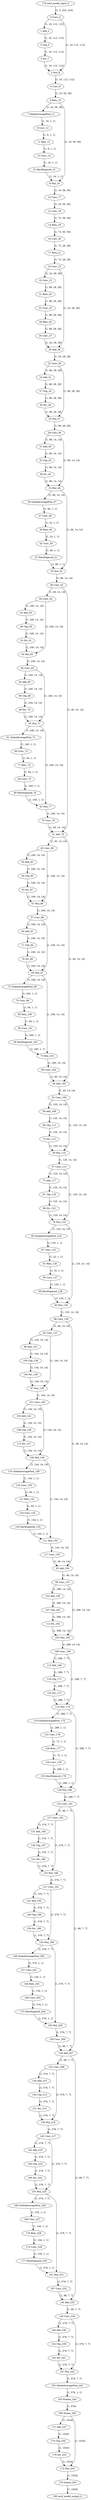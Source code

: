 strict digraph  {
"0 Conv_0" [id=0, type=Conv];
"1 Add_2" [id=1, type=Add];
"2 Mul_8" [id=2, type=Mul];
"3 Clip_5" [id=3, type=Clip];
"4 Conv_9" [id=4, type=Conv];
"5 Div_7" [id=5, type=Div];
"6 Relu_10" [id=6, type=Relu];
"7 GlobalAveragePool_11" [id=7, type=GlobalAveragePool];
"8 Mul_16" [id=8, type=Mul];
"9 Conv_12" [id=9, type=Conv];
"10 Conv_17" [id=10, type=Conv];
"11 Relu_13" [id=11, type=Relu];
"12 Conv_18" [id=12, type=Conv];
"13 Conv_14" [id=13, type=Conv];
"14 Relu_19" [id=14, type=Relu];
"15 HardSigmoid_15" [id=15, type=HardSigmoid];
"16 Conv_20" [id=16, type=Conv];
"17 Relu_21" [id=17, type=Relu];
"18 Conv_22" [id=18, type=Conv];
"19 Conv_23" [id=19, type=Conv];
"20 Add_28" [id=20, type=Add];
"21 Relu_24" [id=21, type=Relu];
"22 Conv_29" [id=22, type=Conv];
"23 Conv_25" [id=23, type=Conv];
"24 Add_31" [id=24, type=Add];
"25 Mul_37" [id=25, type=Mul];
"26 Relu_26" [id=26, type=Relu];
"27 Clip_34" [id=27, type=Clip];
"28 Conv_38" [id=28, type=Conv];
"29 Conv_27" [id=29, type=Conv];
"30 Div_36" [id=30, type=Div];
"31 Add_40" [id=31, type=Add];
"32 Mul_46" [id=32, type=Mul];
"33 Clip_43" [id=33, type=Clip];
"34 GlobalAveragePool_47" [id=34, type=GlobalAveragePool];
"35 Mul_52" [id=35, type=Mul];
"36 Div_45" [id=36, type=Div];
"37 Conv_48" [id=37, type=Conv];
"38 Conv_53" [id=38, type=Conv];
"39 Relu_49" [id=39, type=Relu];
"40 Conv_54" [id=40, type=Conv];
"41 Add_79" [id=41, type=Add];
"42 Conv_50" [id=42, type=Conv];
"43 Add_56" [id=43, type=Add];
"44 Mul_62" [id=44, type=Mul];
"45 Conv_80" [id=45, type=Conv];
"46 Add_105" [id=46, type=Add];
"47 HardSigmoid_51" [id=47, type=HardSigmoid];
"48 Clip_59" [id=48, type=Clip];
"49 Conv_63" [id=49, type=Conv];
"50 Add_82" [id=50, type=Add];
"51 Mul_88" [id=51, type=Mul];
"52 Conv_106" [id=52, type=Conv];
"53 Div_61" [id=53, type=Div];
"54 Add_65" [id=54, type=Add];
"55 Mul_71" [id=55, type=Mul];
"56 Clip_85" [id=56, type=Clip];
"57 Conv_89" [id=57, type=Conv];
"58 Add_108" [id=58, type=Add];
"59 Mul_114" [id=59, type=Mul];
"60 Clip_68" [id=60, type=Clip];
"61 GlobalAveragePool_72" [id=61, type=GlobalAveragePool];
"62 Mul_77" [id=62, type=Mul];
"63 Div_87" [id=63, type=Div];
"64 Add_91" [id=64, type=Add];
"65 Mul_97" [id=65, type=Mul];
"66 Clip_111" [id=66, type=Clip];
"67 Conv_115" [id=67, type=Conv];
"68 Div_70" [id=68, type=Div];
"69 Conv_73" [id=69, type=Conv];
"70 Conv_78" [id=70, type=Conv];
"71 Clip_94" [id=71, type=Clip];
"72 GlobalAveragePool_98" [id=72, type=GlobalAveragePool];
"73 Mul_103" [id=73, type=Mul];
"74 Div_113" [id=74, type=Div];
"75 Add_117" [id=75, type=Add];
"76 Mul_123" [id=76, type=Mul];
"77 Relu_74" [id=77, type=Relu];
"78 Div_96" [id=78, type=Div];
"79 Conv_99" [id=79, type=Conv];
"80 Conv_104" [id=80, type=Conv];
"81 Clip_120" [id=81, type=Clip];
"82 GlobalAveragePool_124" [id=82, type=GlobalAveragePool];
"83 Mul_129" [id=83, type=Mul];
"84 Conv_75" [id=84, type=Conv];
"85 Relu_100" [id=85, type=Relu];
"86 Div_122" [id=86, type=Div];
"87 Conv_125" [id=87, type=Conv];
"88 Conv_130" [id=88, type=Conv];
"89 HardSigmoid_76" [id=89, type=HardSigmoid];
"90 Conv_101" [id=90, type=Conv];
"91 Relu_126" [id=91, type=Relu];
"92 Conv_131" [id=92, type=Conv];
"93 Add_156" [id=93, type=Add];
"94 HardSigmoid_102" [id=94, type=HardSigmoid];
"95 Conv_127" [id=95, type=Conv];
"96 Add_133" [id=96, type=Add];
"97 Mul_139" [id=97, type=Mul];
"98 Conv_157" [id=98, type=Conv];
"99 HardSigmoid_128" [id=99, type=HardSigmoid];
"100 Clip_136" [id=100, type=Clip];
"101 Conv_140" [id=101, type=Conv];
"102 Add_159" [id=102, type=Add];
"103 Mul_165" [id=103, type=Mul];
"104 Div_138" [id=104, type=Div];
"105 Add_142" [id=105, type=Add];
"106 Mul_148" [id=106, type=Mul];
"107 Clip_162" [id=107, type=Clip];
"108 Conv_166" [id=108, type=Conv];
"109 Clip_145" [id=109, type=Clip];
"110 GlobalAveragePool_149" [id=110, type=GlobalAveragePool];
"111 Mul_154" [id=111, type=Mul];
"112 Div_164" [id=112, type=Div];
"113 Add_168" [id=113, type=Add];
"114 Mul_174" [id=114, type=Mul];
"115 Div_147" [id=115, type=Div];
"116 Conv_150" [id=116, type=Conv];
"117 Conv_155" [id=117, type=Conv];
"118 Clip_171" [id=118, type=Clip];
"119 GlobalAveragePool_175" [id=119, type=GlobalAveragePool];
"120 Mul_180" [id=120, type=Mul];
"121 Relu_151" [id=121, type=Relu];
"122 Div_173" [id=122, type=Div];
"123 Conv_176" [id=123, type=Conv];
"124 Conv_181" [id=124, type=Conv];
"125 Conv_152" [id=125, type=Conv];
"126 Relu_177" [id=126, type=Relu];
"127 Conv_182" [id=127, type=Conv];
"128 Add_207" [id=128, type=Add];
"129 HardSigmoid_153" [id=129, type=HardSigmoid];
"130 Conv_178" [id=130, type=Conv];
"131 Add_184" [id=131, type=Add];
"132 Mul_190" [id=132, type=Mul];
"133 Conv_208" [id=133, type=Conv];
"134 Add_233" [id=134, type=Add];
"135 HardSigmoid_179" [id=135, type=HardSigmoid];
"136 Clip_187" [id=136, type=Clip];
"137 Conv_191" [id=137, type=Conv];
"138 Add_210" [id=138, type=Add];
"139 Mul_216" [id=139, type=Mul];
"140 Conv_234" [id=140, type=Conv];
"141 Div_189" [id=141, type=Div];
"142 Add_193" [id=142, type=Add];
"143 Mul_199" [id=143, type=Mul];
"144 Clip_213" [id=144, type=Clip];
"145 Conv_217" [id=145, type=Conv];
"146 Add_236" [id=146, type=Add];
"147 Mul_242" [id=147, type=Mul];
"148 Clip_196" [id=148, type=Clip];
"149 GlobalAveragePool_200" [id=149, type=GlobalAveragePool];
"150 Mul_205" [id=150, type=Mul];
"151 Div_215" [id=151, type=Div];
"152 Add_219" [id=152, type=Add];
"153 Mul_225" [id=153, type=Mul];
"154 Clip_239" [id=154, type=Clip];
"155 GlobalAveragePool_243" [id=155, type=GlobalAveragePool];
"156 Div_198" [id=156, type=Div];
"157 Conv_201" [id=157, type=Conv];
"158 Conv_206" [id=158, type=Conv];
"159 Clip_222" [id=159, type=Clip];
"160 GlobalAveragePool_226" [id=160, type=GlobalAveragePool];
"161 Mul_231" [id=161, type=Mul];
"162 Div_241" [id=162, type=Div];
"163 Flatten_244" [id=163, type=Flatten];
"164 Relu_202" [id=164, type=Relu];
"165 Div_224" [id=165, type=Div];
"166 Conv_227" [id=166, type=Conv];
"167 Conv_232" [id=167, type=Conv];
"168 Gemm_245" [id=168, type=Gemm];
"169 Conv_203" [id=169, type=Conv];
"170 Relu_228" [id=170, type=Relu];
"171 Add_247" [id=171, type=Add];
"172 Mul_253" [id=172, type=Mul];
"173 HardSigmoid_204" [id=173, type=HardSigmoid];
"174 Conv_229" [id=174, type=Conv];
"175 Clip_250" [id=175, type=Clip];
"176 Gemm_254" [id=176, type=Gemm];
"177 HardSigmoid_230" [id=177, type=HardSigmoid];
"178 Div_252" [id=178, type=Div];
"179 nncf_model_input_0" [id=179, type=nncf_model_input];
"180 nncf_model_output_0" [id=180, type=nncf_model_output];
"0 Conv_0" -> "1 Add_2"  [label="[1, 16, 112, 112]", style=solid];
"0 Conv_0" -> "2 Mul_8"  [label="[1, 16, 112, 112]", style=solid];
"1 Add_2" -> "3 Clip_5"  [label="[1, 16, 112, 112]", style=solid];
"2 Mul_8" -> "4 Conv_9"  [label="[1, 16, 112, 112]", style=solid];
"3 Clip_5" -> "5 Div_7"  [label="[1, 16, 112, 112]", style=solid];
"4 Conv_9" -> "6 Relu_10"  [label="[1, 16, 56, 56]", style=solid];
"5 Div_7" -> "2 Mul_8"  [label="[1, 16, 112, 112]", style=solid];
"6 Relu_10" -> "7 GlobalAveragePool_11"  [label="[1, 16, 56, 56]", style=solid];
"6 Relu_10" -> "8 Mul_16"  [label="[1, 16, 56, 56]", style=solid];
"7 GlobalAveragePool_11" -> "9 Conv_12"  [label="[1, 16, 1, 1]", style=solid];
"8 Mul_16" -> "10 Conv_17"  [label="[1, 16, 56, 56]", style=solid];
"9 Conv_12" -> "11 Relu_13"  [label="[1, 8, 1, 1]", style=solid];
"10 Conv_17" -> "12 Conv_18"  [label="[1, 16, 56, 56]", style=solid];
"11 Relu_13" -> "13 Conv_14"  [label="[1, 8, 1, 1]", style=solid];
"12 Conv_18" -> "14 Relu_19"  [label="[1, 72, 56, 56]", style=solid];
"13 Conv_14" -> "15 HardSigmoid_15"  [label="[1, 16, 1, 1]", style=solid];
"14 Relu_19" -> "16 Conv_20"  [label="[1, 72, 56, 56]", style=solid];
"15 HardSigmoid_15" -> "8 Mul_16"  [label="[1, 16, 1, 1]", style=solid];
"16 Conv_20" -> "17 Relu_21"  [label="[1, 72, 28, 28]", style=solid];
"17 Relu_21" -> "18 Conv_22"  [label="[1, 72, 28, 28]", style=solid];
"18 Conv_22" -> "19 Conv_23"  [label="[1, 24, 28, 28]", style=solid];
"18 Conv_22" -> "20 Add_28"  [label="[1, 24, 28, 28]", style=solid];
"19 Conv_23" -> "21 Relu_24"  [label="[1, 88, 28, 28]", style=solid];
"20 Add_28" -> "22 Conv_29"  [label="[1, 24, 28, 28]", style=solid];
"21 Relu_24" -> "23 Conv_25"  [label="[1, 88, 28, 28]", style=solid];
"22 Conv_29" -> "24 Add_31"  [label="[1, 96, 28, 28]", style=solid];
"22 Conv_29" -> "25 Mul_37"  [label="[1, 96, 28, 28]", style=solid];
"23 Conv_25" -> "26 Relu_26"  [label="[1, 88, 28, 28]", style=solid];
"24 Add_31" -> "27 Clip_34"  [label="[1, 96, 28, 28]", style=solid];
"25 Mul_37" -> "28 Conv_38"  [label="[1, 96, 28, 28]", style=solid];
"26 Relu_26" -> "29 Conv_27"  [label="[1, 88, 28, 28]", style=solid];
"27 Clip_34" -> "30 Div_36"  [label="[1, 96, 28, 28]", style=solid];
"28 Conv_38" -> "31 Add_40"  [label="[1, 96, 14, 14]", style=solid];
"28 Conv_38" -> "32 Mul_46"  [label="[1, 96, 14, 14]", style=solid];
"29 Conv_27" -> "20 Add_28"  [label="[1, 24, 28, 28]", style=solid];
"30 Div_36" -> "25 Mul_37"  [label="[1, 96, 28, 28]", style=solid];
"31 Add_40" -> "33 Clip_43"  [label="[1, 96, 14, 14]", style=solid];
"32 Mul_46" -> "34 GlobalAveragePool_47"  [label="[1, 96, 14, 14]", style=solid];
"32 Mul_46" -> "35 Mul_52"  [label="[1, 96, 14, 14]", style=solid];
"33 Clip_43" -> "36 Div_45"  [label="[1, 96, 14, 14]", style=solid];
"34 GlobalAveragePool_47" -> "37 Conv_48"  [label="[1, 96, 1, 1]", style=solid];
"35 Mul_52" -> "38 Conv_53"  [label="[1, 96, 14, 14]", style=solid];
"36 Div_45" -> "32 Mul_46"  [label="[1, 96, 14, 14]", style=solid];
"37 Conv_48" -> "39 Relu_49"  [label="[1, 24, 1, 1]", style=solid];
"38 Conv_53" -> "40 Conv_54"  [label="[1, 40, 14, 14]", style=solid];
"38 Conv_53" -> "41 Add_79"  [label="[1, 40, 14, 14]", style=solid];
"39 Relu_49" -> "42 Conv_50"  [label="[1, 24, 1, 1]", style=solid];
"40 Conv_54" -> "43 Add_56"  [label="[1, 240, 14, 14]", style=solid];
"40 Conv_54" -> "44 Mul_62"  [label="[1, 240, 14, 14]", style=solid];
"41 Add_79" -> "45 Conv_80"  [label="[1, 40, 14, 14]", style=solid];
"41 Add_79" -> "46 Add_105"  [label="[1, 40, 14, 14]", style=solid];
"42 Conv_50" -> "47 HardSigmoid_51"  [label="[1, 96, 1, 1]", style=solid];
"43 Add_56" -> "48 Clip_59"  [label="[1, 240, 14, 14]", style=solid];
"44 Mul_62" -> "49 Conv_63"  [label="[1, 240, 14, 14]", style=solid];
"45 Conv_80" -> "50 Add_82"  [label="[1, 240, 14, 14]", style=solid];
"45 Conv_80" -> "51 Mul_88"  [label="[1, 240, 14, 14]", style=solid];
"46 Add_105" -> "52 Conv_106"  [label="[1, 40, 14, 14]", style=solid];
"47 HardSigmoid_51" -> "35 Mul_52"  [label="[1, 96, 1, 1]", style=solid];
"48 Clip_59" -> "53 Div_61"  [label="[1, 240, 14, 14]", style=solid];
"49 Conv_63" -> "54 Add_65"  [label="[1, 240, 14, 14]", style=solid];
"49 Conv_63" -> "55 Mul_71"  [label="[1, 240, 14, 14]", style=solid];
"50 Add_82" -> "56 Clip_85"  [label="[1, 240, 14, 14]", style=solid];
"51 Mul_88" -> "57 Conv_89"  [label="[1, 240, 14, 14]", style=solid];
"52 Conv_106" -> "58 Add_108"  [label="[1, 120, 14, 14]", style=solid];
"52 Conv_106" -> "59 Mul_114"  [label="[1, 120, 14, 14]", style=solid];
"53 Div_61" -> "44 Mul_62"  [label="[1, 240, 14, 14]", style=solid];
"54 Add_65" -> "60 Clip_68"  [label="[1, 240, 14, 14]", style=solid];
"55 Mul_71" -> "61 GlobalAveragePool_72"  [label="[1, 240, 14, 14]", style=solid];
"55 Mul_71" -> "62 Mul_77"  [label="[1, 240, 14, 14]", style=solid];
"56 Clip_85" -> "63 Div_87"  [label="[1, 240, 14, 14]", style=solid];
"57 Conv_89" -> "64 Add_91"  [label="[1, 240, 14, 14]", style=solid];
"57 Conv_89" -> "65 Mul_97"  [label="[1, 240, 14, 14]", style=solid];
"58 Add_108" -> "66 Clip_111"  [label="[1, 120, 14, 14]", style=solid];
"59 Mul_114" -> "67 Conv_115"  [label="[1, 120, 14, 14]", style=solid];
"60 Clip_68" -> "68 Div_70"  [label="[1, 240, 14, 14]", style=solid];
"61 GlobalAveragePool_72" -> "69 Conv_73"  [label="[1, 240, 1, 1]", style=solid];
"62 Mul_77" -> "70 Conv_78"  [label="[1, 240, 14, 14]", style=solid];
"63 Div_87" -> "51 Mul_88"  [label="[1, 240, 14, 14]", style=solid];
"64 Add_91" -> "71 Clip_94"  [label="[1, 240, 14, 14]", style=solid];
"65 Mul_97" -> "72 GlobalAveragePool_98"  [label="[1, 240, 14, 14]", style=solid];
"65 Mul_97" -> "73 Mul_103"  [label="[1, 240, 14, 14]", style=solid];
"66 Clip_111" -> "74 Div_113"  [label="[1, 120, 14, 14]", style=solid];
"67 Conv_115" -> "75 Add_117"  [label="[1, 120, 14, 14]", style=solid];
"67 Conv_115" -> "76 Mul_123"  [label="[1, 120, 14, 14]", style=solid];
"68 Div_70" -> "55 Mul_71"  [label="[1, 240, 14, 14]", style=solid];
"69 Conv_73" -> "77 Relu_74"  [label="[1, 64, 1, 1]", style=solid];
"70 Conv_78" -> "41 Add_79"  [label="[1, 40, 14, 14]", style=solid];
"71 Clip_94" -> "78 Div_96"  [label="[1, 240, 14, 14]", style=solid];
"72 GlobalAveragePool_98" -> "79 Conv_99"  [label="[1, 240, 1, 1]", style=solid];
"73 Mul_103" -> "80 Conv_104"  [label="[1, 240, 14, 14]", style=solid];
"74 Div_113" -> "59 Mul_114"  [label="[1, 120, 14, 14]", style=solid];
"75 Add_117" -> "81 Clip_120"  [label="[1, 120, 14, 14]", style=solid];
"76 Mul_123" -> "82 GlobalAveragePool_124"  [label="[1, 120, 14, 14]", style=solid];
"76 Mul_123" -> "83 Mul_129"  [label="[1, 120, 14, 14]", style=solid];
"77 Relu_74" -> "84 Conv_75"  [label="[1, 64, 1, 1]", style=solid];
"78 Div_96" -> "65 Mul_97"  [label="[1, 240, 14, 14]", style=solid];
"79 Conv_99" -> "85 Relu_100"  [label="[1, 64, 1, 1]", style=solid];
"80 Conv_104" -> "46 Add_105"  [label="[1, 40, 14, 14]", style=solid];
"81 Clip_120" -> "86 Div_122"  [label="[1, 120, 14, 14]", style=solid];
"82 GlobalAveragePool_124" -> "87 Conv_125"  [label="[1, 120, 1, 1]", style=solid];
"83 Mul_129" -> "88 Conv_130"  [label="[1, 120, 14, 14]", style=solid];
"84 Conv_75" -> "89 HardSigmoid_76"  [label="[1, 240, 1, 1]", style=solid];
"85 Relu_100" -> "90 Conv_101"  [label="[1, 64, 1, 1]", style=solid];
"86 Div_122" -> "76 Mul_123"  [label="[1, 120, 14, 14]", style=solid];
"87 Conv_125" -> "91 Relu_126"  [label="[1, 32, 1, 1]", style=solid];
"88 Conv_130" -> "92 Conv_131"  [label="[1, 48, 14, 14]", style=solid];
"88 Conv_130" -> "93 Add_156"  [label="[1, 48, 14, 14]", style=solid];
"89 HardSigmoid_76" -> "62 Mul_77"  [label="[1, 240, 1, 1]", style=solid];
"90 Conv_101" -> "94 HardSigmoid_102"  [label="[1, 240, 1, 1]", style=solid];
"91 Relu_126" -> "95 Conv_127"  [label="[1, 32, 1, 1]", style=solid];
"92 Conv_131" -> "96 Add_133"  [label="[1, 144, 14, 14]", style=solid];
"92 Conv_131" -> "97 Mul_139"  [label="[1, 144, 14, 14]", style=solid];
"93 Add_156" -> "98 Conv_157"  [label="[1, 48, 14, 14]", style=solid];
"94 HardSigmoid_102" -> "73 Mul_103"  [label="[1, 240, 1, 1]", style=solid];
"95 Conv_127" -> "99 HardSigmoid_128"  [label="[1, 120, 1, 1]", style=solid];
"96 Add_133" -> "100 Clip_136"  [label="[1, 144, 14, 14]", style=solid];
"97 Mul_139" -> "101 Conv_140"  [label="[1, 144, 14, 14]", style=solid];
"98 Conv_157" -> "102 Add_159"  [label="[1, 288, 14, 14]", style=solid];
"98 Conv_157" -> "103 Mul_165"  [label="[1, 288, 14, 14]", style=solid];
"99 HardSigmoid_128" -> "83 Mul_129"  [label="[1, 120, 1, 1]", style=solid];
"100 Clip_136" -> "104 Div_138"  [label="[1, 144, 14, 14]", style=solid];
"101 Conv_140" -> "105 Add_142"  [label="[1, 144, 14, 14]", style=solid];
"101 Conv_140" -> "106 Mul_148"  [label="[1, 144, 14, 14]", style=solid];
"102 Add_159" -> "107 Clip_162"  [label="[1, 288, 14, 14]", style=solid];
"103 Mul_165" -> "108 Conv_166"  [label="[1, 288, 14, 14]", style=solid];
"104 Div_138" -> "97 Mul_139"  [label="[1, 144, 14, 14]", style=solid];
"105 Add_142" -> "109 Clip_145"  [label="[1, 144, 14, 14]", style=solid];
"106 Mul_148" -> "110 GlobalAveragePool_149"  [label="[1, 144, 14, 14]", style=solid];
"106 Mul_148" -> "111 Mul_154"  [label="[1, 144, 14, 14]", style=solid];
"107 Clip_162" -> "112 Div_164"  [label="[1, 288, 14, 14]", style=solid];
"108 Conv_166" -> "113 Add_168"  [label="[1, 288, 7, 7]", style=solid];
"108 Conv_166" -> "114 Mul_174"  [label="[1, 288, 7, 7]", style=solid];
"109 Clip_145" -> "115 Div_147"  [label="[1, 144, 14, 14]", style=solid];
"110 GlobalAveragePool_149" -> "116 Conv_150"  [label="[1, 144, 1, 1]", style=solid];
"111 Mul_154" -> "117 Conv_155"  [label="[1, 144, 14, 14]", style=solid];
"112 Div_164" -> "103 Mul_165"  [label="[1, 288, 14, 14]", style=solid];
"113 Add_168" -> "118 Clip_171"  [label="[1, 288, 7, 7]", style=solid];
"114 Mul_174" -> "119 GlobalAveragePool_175"  [label="[1, 288, 7, 7]", style=solid];
"114 Mul_174" -> "120 Mul_180"  [label="[1, 288, 7, 7]", style=solid];
"115 Div_147" -> "106 Mul_148"  [label="[1, 144, 14, 14]", style=solid];
"116 Conv_150" -> "121 Relu_151"  [label="[1, 40, 1, 1]", style=solid];
"117 Conv_155" -> "93 Add_156"  [label="[1, 48, 14, 14]", style=solid];
"118 Clip_171" -> "122 Div_173"  [label="[1, 288, 7, 7]", style=solid];
"119 GlobalAveragePool_175" -> "123 Conv_176"  [label="[1, 288, 1, 1]", style=solid];
"120 Mul_180" -> "124 Conv_181"  [label="[1, 288, 7, 7]", style=solid];
"121 Relu_151" -> "125 Conv_152"  [label="[1, 40, 1, 1]", style=solid];
"122 Div_173" -> "114 Mul_174"  [label="[1, 288, 7, 7]", style=solid];
"123 Conv_176" -> "126 Relu_177"  [label="[1, 72, 1, 1]", style=solid];
"124 Conv_181" -> "127 Conv_182"  [label="[1, 96, 7, 7]", style=solid];
"124 Conv_181" -> "128 Add_207"  [label="[1, 96, 7, 7]", style=solid];
"125 Conv_152" -> "129 HardSigmoid_153"  [label="[1, 144, 1, 1]", style=solid];
"126 Relu_177" -> "130 Conv_178"  [label="[1, 72, 1, 1]", style=solid];
"127 Conv_182" -> "131 Add_184"  [label="[1, 576, 7, 7]", style=solid];
"127 Conv_182" -> "132 Mul_190"  [label="[1, 576, 7, 7]", style=solid];
"128 Add_207" -> "133 Conv_208"  [label="[1, 96, 7, 7]", style=solid];
"128 Add_207" -> "134 Add_233"  [label="[1, 96, 7, 7]", style=solid];
"129 HardSigmoid_153" -> "111 Mul_154"  [label="[1, 144, 1, 1]", style=solid];
"130 Conv_178" -> "135 HardSigmoid_179"  [label="[1, 288, 1, 1]", style=solid];
"131 Add_184" -> "136 Clip_187"  [label="[1, 576, 7, 7]", style=solid];
"132 Mul_190" -> "137 Conv_191"  [label="[1, 576, 7, 7]", style=solid];
"133 Conv_208" -> "138 Add_210"  [label="[1, 576, 7, 7]", style=solid];
"133 Conv_208" -> "139 Mul_216"  [label="[1, 576, 7, 7]", style=solid];
"134 Add_233" -> "140 Conv_234"  [label="[1, 96, 7, 7]", style=solid];
"135 HardSigmoid_179" -> "120 Mul_180"  [label="[1, 288, 1, 1]", style=solid];
"136 Clip_187" -> "141 Div_189"  [label="[1, 576, 7, 7]", style=solid];
"137 Conv_191" -> "142 Add_193"  [label="[1, 576, 7, 7]", style=solid];
"137 Conv_191" -> "143 Mul_199"  [label="[1, 576, 7, 7]", style=solid];
"138 Add_210" -> "144 Clip_213"  [label="[1, 576, 7, 7]", style=solid];
"139 Mul_216" -> "145 Conv_217"  [label="[1, 576, 7, 7]", style=solid];
"140 Conv_234" -> "146 Add_236"  [label="[1, 576, 7, 7]", style=solid];
"140 Conv_234" -> "147 Mul_242"  [label="[1, 576, 7, 7]", style=solid];
"141 Div_189" -> "132 Mul_190"  [label="[1, 576, 7, 7]", style=solid];
"142 Add_193" -> "148 Clip_196"  [label="[1, 576, 7, 7]", style=solid];
"143 Mul_199" -> "149 GlobalAveragePool_200"  [label="[1, 576, 7, 7]", style=solid];
"143 Mul_199" -> "150 Mul_205"  [label="[1, 576, 7, 7]", style=solid];
"144 Clip_213" -> "151 Div_215"  [label="[1, 576, 7, 7]", style=solid];
"145 Conv_217" -> "152 Add_219"  [label="[1, 576, 7, 7]", style=solid];
"145 Conv_217" -> "153 Mul_225"  [label="[1, 576, 7, 7]", style=solid];
"146 Add_236" -> "154 Clip_239"  [label="[1, 576, 7, 7]", style=solid];
"147 Mul_242" -> "155 GlobalAveragePool_243"  [label="[1, 576, 7, 7]", style=solid];
"148 Clip_196" -> "156 Div_198"  [label="[1, 576, 7, 7]", style=solid];
"149 GlobalAveragePool_200" -> "157 Conv_201"  [label="[1, 576, 1, 1]", style=solid];
"150 Mul_205" -> "158 Conv_206"  [label="[1, 576, 7, 7]", style=solid];
"151 Div_215" -> "139 Mul_216"  [label="[1, 576, 7, 7]", style=solid];
"152 Add_219" -> "159 Clip_222"  [label="[1, 576, 7, 7]", style=solid];
"153 Mul_225" -> "160 GlobalAveragePool_226"  [label="[1, 576, 7, 7]", style=solid];
"153 Mul_225" -> "161 Mul_231"  [label="[1, 576, 7, 7]", style=solid];
"154 Clip_239" -> "162 Div_241"  [label="[1, 576, 7, 7]", style=solid];
"155 GlobalAveragePool_243" -> "163 Flatten_244"  [label="[1, 576, 1, 1]", style=solid];
"156 Div_198" -> "143 Mul_199"  [label="[1, 576, 7, 7]", style=solid];
"157 Conv_201" -> "164 Relu_202"  [label="[1, 144, 1, 1]", style=solid];
"158 Conv_206" -> "128 Add_207"  [label="[1, 96, 7, 7]", style=solid];
"159 Clip_222" -> "165 Div_224"  [label="[1, 576, 7, 7]", style=solid];
"160 GlobalAveragePool_226" -> "166 Conv_227"  [label="[1, 576, 1, 1]", style=solid];
"161 Mul_231" -> "167 Conv_232"  [label="[1, 576, 7, 7]", style=solid];
"162 Div_241" -> "147 Mul_242"  [label="[1, 576, 7, 7]", style=solid];
"163 Flatten_244" -> "168 Gemm_245"  [label="[1, 576]", style=solid];
"164 Relu_202" -> "169 Conv_203"  [label="[1, 144, 1, 1]", style=solid];
"165 Div_224" -> "153 Mul_225"  [label="[1, 576, 7, 7]", style=solid];
"166 Conv_227" -> "170 Relu_228"  [label="[1, 144, 1, 1]", style=solid];
"167 Conv_232" -> "134 Add_233"  [label="[1, 96, 7, 7]", style=solid];
"168 Gemm_245" -> "171 Add_247"  [label="[1, 1024]", style=solid];
"168 Gemm_245" -> "172 Mul_253"  [label="[1, 1024]", style=solid];
"169 Conv_203" -> "173 HardSigmoid_204"  [label="[1, 576, 1, 1]", style=solid];
"170 Relu_228" -> "174 Conv_229"  [label="[1, 144, 1, 1]", style=solid];
"171 Add_247" -> "175 Clip_250"  [label="[1, 1024]", style=solid];
"172 Mul_253" -> "176 Gemm_254"  [label="[1, 1024]", style=solid];
"173 HardSigmoid_204" -> "150 Mul_205"  [label="[1, 576, 1, 1]", style=solid];
"174 Conv_229" -> "177 HardSigmoid_230"  [label="[1, 576, 1, 1]", style=solid];
"175 Clip_250" -> "178 Div_252"  [label="[1, 1024]", style=solid];
"176 Gemm_254" -> "180 nncf_model_output_0"  [label="[1, 1000]", style=solid];
"177 HardSigmoid_230" -> "161 Mul_231"  [label="[1, 576, 1, 1]", style=solid];
"178 Div_252" -> "172 Mul_253"  [label="[1, 1024]", style=solid];
"179 nncf_model_input_0" -> "0 Conv_0"  [label="[1, 3, 224, 224]", style=solid];
}
